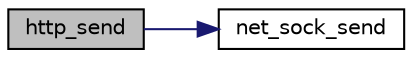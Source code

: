 digraph "http_send"
{
 // LATEX_PDF_SIZE
  edge [fontname="Helvetica",fontsize="10",labelfontname="Helvetica",labelfontsize="10"];
  node [fontname="Helvetica",fontsize="10",shape=record];
  rankdir="LR";
  Node1 [label="http_send",height=0.2,width=0.4,color="black", fillcolor="grey75", style="filled", fontcolor="black",tooltip="Send a request."];
  Node1 -> Node2 [color="midnightblue",fontsize="10",style="solid",fontname="Helvetica"];
  Node2 [label="net_sock_send",height=0.2,width=0.4,color="black", fillcolor="white", style="filled",URL="$net_8c.html#a627600b4465087cb48adcb111441587e",tooltip="Send through a socket."];
}
